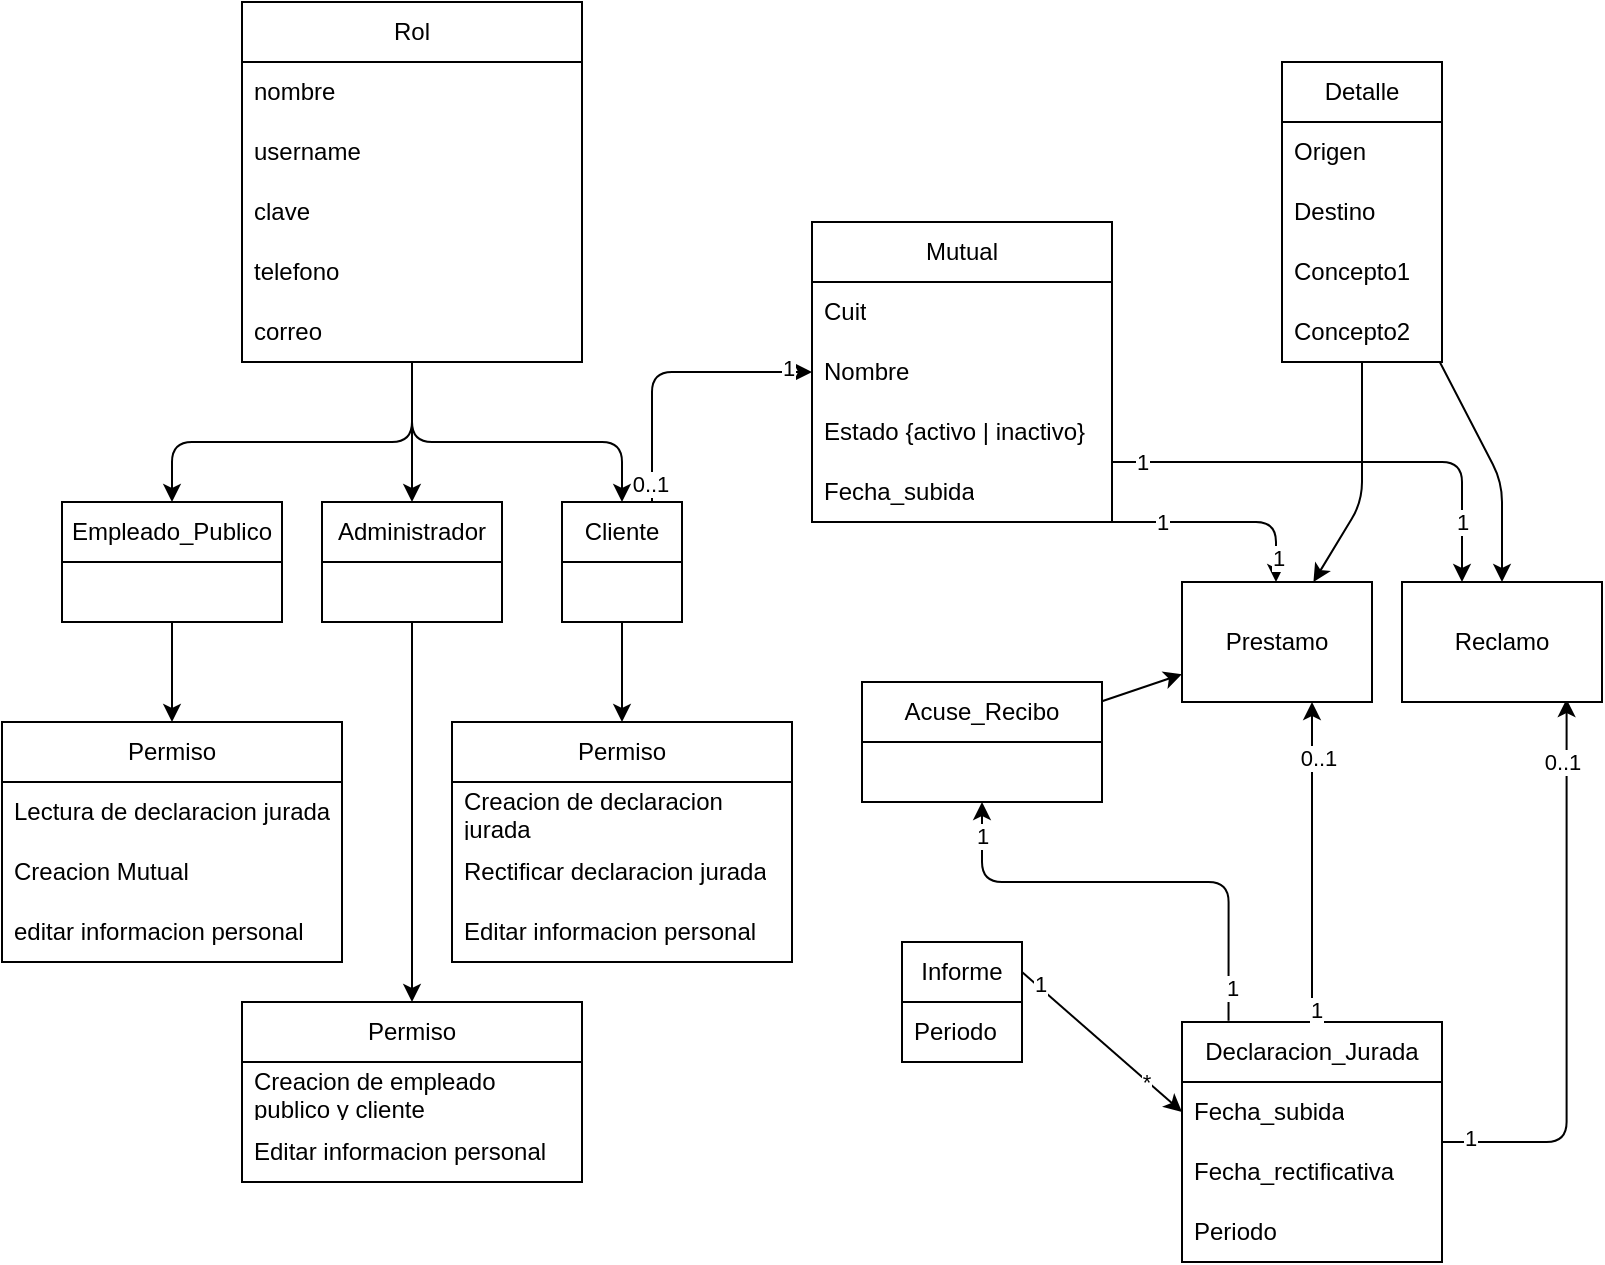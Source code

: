 <mxfile>
    <diagram id="pz1hHAXrln0F_3-npApX" name="Page-1">
        <mxGraphModel dx="484" dy="270" grid="1" gridSize="10" guides="1" tooltips="1" connect="1" arrows="1" fold="1" page="1" pageScale="1" pageWidth="850" pageHeight="1100" math="0" shadow="0">
            <root>
                <mxCell id="0"/>
                <mxCell id="1" parent="0"/>
                <mxCell id="170" style="edgeStyle=orthogonalEdgeStyle;html=1;elbow=vertical;" parent="1" source="6" target="85" edge="1">
                    <mxGeometry relative="1" as="geometry">
                        <Array as="points">
                            <mxPoint x="750" y="240"/>
                        </Array>
                    </mxGeometry>
                </mxCell>
                <mxCell id="171" value="1" style="edgeLabel;html=1;align=center;verticalAlign=middle;resizable=0;points=[];" parent="170" vertex="1" connectable="0">
                    <mxGeometry x="0.942" y="1" relative="1" as="geometry">
                        <mxPoint x="-1" y="-23" as="offset"/>
                    </mxGeometry>
                </mxCell>
                <mxCell id="172" value="1" style="edgeLabel;html=1;align=center;verticalAlign=middle;resizable=0;points=[];" parent="170" vertex="1" connectable="0">
                    <mxGeometry x="-0.973" relative="1" as="geometry">
                        <mxPoint x="12" as="offset"/>
                    </mxGeometry>
                </mxCell>
                <mxCell id="6" value="Mutual" style="swimlane;fontStyle=0;childLayout=stackLayout;horizontal=1;startSize=30;horizontalStack=0;resizeParent=1;resizeParentMax=0;resizeLast=0;collapsible=1;marginBottom=0;whiteSpace=wrap;html=1;" parent="1" vertex="1">
                    <mxGeometry x="425" y="120" width="150" height="150" as="geometry"/>
                </mxCell>
                <mxCell id="7" value="Cuit" style="text;strokeColor=none;fillColor=none;align=left;verticalAlign=middle;spacingLeft=4;spacingRight=4;overflow=hidden;points=[[0,0.5],[1,0.5]];portConstraint=eastwest;rotatable=0;whiteSpace=wrap;html=1;" parent="6" vertex="1">
                    <mxGeometry y="30" width="150" height="30" as="geometry"/>
                </mxCell>
                <mxCell id="9" value="Nombre" style="text;strokeColor=none;fillColor=none;align=left;verticalAlign=middle;spacingLeft=4;spacingRight=4;overflow=hidden;points=[[0,0.5],[1,0.5]];portConstraint=eastwest;rotatable=0;whiteSpace=wrap;html=1;" parent="6" vertex="1">
                    <mxGeometry y="60" width="150" height="30" as="geometry"/>
                </mxCell>
                <mxCell id="21" value="Estado {activo | inactivo}" style="text;strokeColor=none;fillColor=none;align=left;verticalAlign=middle;spacingLeft=4;spacingRight=4;overflow=hidden;points=[[0,0.5],[1,0.5]];portConstraint=eastwest;rotatable=0;whiteSpace=wrap;html=1;" parent="6" vertex="1">
                    <mxGeometry y="90" width="150" height="30" as="geometry"/>
                </mxCell>
                <mxCell id="39" value="Fecha_subida" style="text;strokeColor=none;fillColor=none;align=left;verticalAlign=middle;spacingLeft=4;spacingRight=4;overflow=hidden;points=[[0,0.5],[1,0.5]];portConstraint=eastwest;rotatable=0;whiteSpace=wrap;html=1;" parent="6" vertex="1">
                    <mxGeometry y="120" width="150" height="30" as="geometry"/>
                </mxCell>
                <mxCell id="197" style="edgeStyle=none;html=1;" parent="1" source="17" target="87" edge="1">
                    <mxGeometry relative="1" as="geometry">
                        <Array as="points">
                            <mxPoint x="700" y="260"/>
                        </Array>
                    </mxGeometry>
                </mxCell>
                <mxCell id="198" style="edgeStyle=none;html=1;" parent="1" source="17" target="85" edge="1">
                    <mxGeometry relative="1" as="geometry">
                        <Array as="points">
                            <mxPoint x="770" y="250"/>
                        </Array>
                    </mxGeometry>
                </mxCell>
                <mxCell id="17" value="Detalle" style="swimlane;fontStyle=0;childLayout=stackLayout;horizontal=1;startSize=30;horizontalStack=0;resizeParent=1;resizeParentMax=0;resizeLast=0;collapsible=1;marginBottom=0;whiteSpace=wrap;html=1;" parent="1" vertex="1">
                    <mxGeometry x="660" y="40" width="80" height="150" as="geometry"/>
                </mxCell>
                <mxCell id="20" value="Origen" style="text;strokeColor=none;fillColor=none;align=left;verticalAlign=middle;spacingLeft=4;spacingRight=4;overflow=hidden;points=[[0,0.5],[1,0.5]];portConstraint=eastwest;rotatable=0;whiteSpace=wrap;html=1;" parent="17" vertex="1">
                    <mxGeometry y="30" width="80" height="30" as="geometry"/>
                </mxCell>
                <mxCell id="22" value="Destino" style="text;strokeColor=none;fillColor=none;align=left;verticalAlign=middle;spacingLeft=4;spacingRight=4;overflow=hidden;points=[[0,0.5],[1,0.5]];portConstraint=eastwest;rotatable=0;whiteSpace=wrap;html=1;" parent="17" vertex="1">
                    <mxGeometry y="60" width="80" height="30" as="geometry"/>
                </mxCell>
                <mxCell id="24" value="Concepto1" style="text;strokeColor=none;fillColor=none;align=left;verticalAlign=middle;spacingLeft=4;spacingRight=4;overflow=hidden;points=[[0,0.5],[1,0.5]];portConstraint=eastwest;rotatable=0;whiteSpace=wrap;html=1;" parent="17" vertex="1">
                    <mxGeometry y="90" width="80" height="30" as="geometry"/>
                </mxCell>
                <mxCell id="26" value="Concepto2" style="text;strokeColor=none;fillColor=none;align=left;verticalAlign=middle;spacingLeft=4;spacingRight=4;overflow=hidden;points=[[0,0.5],[1,0.5]];portConstraint=eastwest;rotatable=0;whiteSpace=wrap;html=1;" parent="17" vertex="1">
                    <mxGeometry y="120" width="80" height="30" as="geometry"/>
                </mxCell>
                <mxCell id="173" style="edgeStyle=orthogonalEdgeStyle;html=1;exitX=1;exitY=0.5;exitDx=0;exitDy=0;entryX=0.823;entryY=0.976;entryDx=0;entryDy=0;entryPerimeter=0;elbow=vertical;" parent="1" source="28" target="85" edge="1">
                    <mxGeometry relative="1" as="geometry"/>
                </mxCell>
                <mxCell id="174" value="0..1" style="edgeLabel;html=1;align=center;verticalAlign=middle;resizable=0;points=[];" parent="173" vertex="1" connectable="0">
                    <mxGeometry x="0.78" y="3" relative="1" as="geometry">
                        <mxPoint as="offset"/>
                    </mxGeometry>
                </mxCell>
                <mxCell id="175" value="1" style="edgeLabel;html=1;align=center;verticalAlign=middle;resizable=0;points=[];" parent="173" vertex="1" connectable="0">
                    <mxGeometry x="-0.901" y="2" relative="1" as="geometry">
                        <mxPoint as="offset"/>
                    </mxGeometry>
                </mxCell>
                <mxCell id="28" value="Declaracion_Jurada" style="swimlane;fontStyle=0;childLayout=stackLayout;horizontal=1;startSize=30;horizontalStack=0;resizeParent=1;resizeParentMax=0;resizeLast=0;collapsible=1;marginBottom=0;whiteSpace=wrap;html=1;" parent="1" vertex="1">
                    <mxGeometry x="610" y="520" width="130" height="120" as="geometry"/>
                </mxCell>
                <mxCell id="29" value="Fecha_subida" style="text;strokeColor=none;fillColor=none;align=left;verticalAlign=middle;spacingLeft=4;spacingRight=4;overflow=hidden;points=[[0,0.5],[1,0.5]];portConstraint=eastwest;rotatable=0;whiteSpace=wrap;html=1;" parent="28" vertex="1">
                    <mxGeometry y="30" width="130" height="30" as="geometry"/>
                </mxCell>
                <mxCell id="42" value="Fecha_rectificativa" style="text;strokeColor=none;fillColor=none;align=left;verticalAlign=middle;spacingLeft=4;spacingRight=4;overflow=hidden;points=[[0,0.5],[1,0.5]];portConstraint=eastwest;rotatable=0;whiteSpace=wrap;html=1;" parent="28" vertex="1">
                    <mxGeometry y="60" width="130" height="30" as="geometry"/>
                </mxCell>
                <mxCell id="57" value="Periodo" style="text;strokeColor=none;fillColor=none;align=left;verticalAlign=middle;spacingLeft=4;spacingRight=4;overflow=hidden;points=[[0,0.5],[1,0.5]];portConstraint=eastwest;rotatable=0;whiteSpace=wrap;html=1;" parent="28" vertex="1">
                    <mxGeometry y="90" width="130" height="30" as="geometry"/>
                </mxCell>
                <mxCell id="196" value="" style="edgeStyle=none;html=1;" parent="1" source="44" target="87" edge="1">
                    <mxGeometry relative="1" as="geometry"/>
                </mxCell>
                <mxCell id="44" value="Acuse_Recibo" style="swimlane;fontStyle=0;childLayout=stackLayout;horizontal=1;startSize=30;horizontalStack=0;resizeParent=1;resizeParentMax=0;resizeLast=0;collapsible=1;marginBottom=0;whiteSpace=wrap;html=1;" parent="1" vertex="1">
                    <mxGeometry x="450" y="350" width="120" height="60" as="geometry"/>
                </mxCell>
                <mxCell id="193" style="edgeStyle=none;html=1;exitX=1;exitY=0.25;exitDx=0;exitDy=0;entryX=0;entryY=0.5;entryDx=0;entryDy=0;" parent="1" source="53" target="29" edge="1">
                    <mxGeometry relative="1" as="geometry"/>
                </mxCell>
                <mxCell id="194" value="*" style="edgeLabel;html=1;align=center;verticalAlign=middle;resizable=0;points=[];" parent="193" vertex="1" connectable="0">
                    <mxGeometry x="0.554" y="-1" relative="1" as="geometry">
                        <mxPoint as="offset"/>
                    </mxGeometry>
                </mxCell>
                <mxCell id="195" value="1" style="edgeLabel;html=1;align=center;verticalAlign=middle;resizable=0;points=[];" parent="193" vertex="1" connectable="0">
                    <mxGeometry x="-0.799" y="2" relative="1" as="geometry">
                        <mxPoint as="offset"/>
                    </mxGeometry>
                </mxCell>
                <mxCell id="53" value="Informe" style="swimlane;fontStyle=0;childLayout=stackLayout;horizontal=1;startSize=30;horizontalStack=0;resizeParent=1;resizeParentMax=0;resizeLast=0;collapsible=1;marginBottom=0;whiteSpace=wrap;html=1;" parent="1" vertex="1">
                    <mxGeometry x="470" y="480" width="60" height="60" as="geometry"/>
                </mxCell>
                <mxCell id="55" value="Periodo" style="text;strokeColor=none;fillColor=none;align=left;verticalAlign=middle;spacingLeft=4;spacingRight=4;overflow=hidden;points=[[0,0.5],[1,0.5]];portConstraint=eastwest;rotatable=0;whiteSpace=wrap;html=1;" parent="53" vertex="1">
                    <mxGeometry y="30" width="60" height="30" as="geometry"/>
                </mxCell>
                <mxCell id="85" value="Reclamo" style="whiteSpace=wrap;html=1;fontStyle=0;startSize=30;" parent="1" vertex="1">
                    <mxGeometry x="720" y="300" width="100" height="60" as="geometry"/>
                </mxCell>
                <mxCell id="87" value="Prestamo" style="whiteSpace=wrap;html=1;fontStyle=0;startSize=30;" parent="1" vertex="1">
                    <mxGeometry x="610" y="300" width="95" height="60" as="geometry"/>
                </mxCell>
                <mxCell id="96" style="edgeStyle=orthogonalEdgeStyle;html=1;exitX=0.5;exitY=0;exitDx=0;exitDy=0;" parent="1" source="28" target="87" edge="1">
                    <mxGeometry relative="1" as="geometry">
                        <mxPoint x="630" y="575" as="sourcePoint"/>
                        <Array as="points">
                            <mxPoint x="700" y="310"/>
                        </Array>
                    </mxGeometry>
                </mxCell>
                <mxCell id="99" value="0..1" style="edgeLabel;html=1;align=center;verticalAlign=middle;resizable=0;points=[];" parent="96" vertex="1" connectable="0">
                    <mxGeometry x="0.885" y="-3" relative="1" as="geometry">
                        <mxPoint y="19" as="offset"/>
                    </mxGeometry>
                </mxCell>
                <mxCell id="100" value="1" style="edgeLabel;html=1;align=center;verticalAlign=middle;resizable=0;points=[];" parent="96" vertex="1" connectable="0">
                    <mxGeometry x="-0.926" y="-2" relative="1" as="geometry">
                        <mxPoint as="offset"/>
                    </mxGeometry>
                </mxCell>
                <mxCell id="101" style="edgeStyle=orthogonalEdgeStyle;html=1;exitX=0.179;exitY=-0.005;exitDx=0;exitDy=0;exitPerimeter=0;" parent="1" source="28" target="44" edge="1">
                    <mxGeometry relative="1" as="geometry">
                        <mxPoint x="320" y="545" as="targetPoint"/>
                        <Array as="points">
                            <mxPoint x="633" y="450"/>
                        </Array>
                    </mxGeometry>
                </mxCell>
                <mxCell id="189" value="1" style="edgeLabel;html=1;align=center;verticalAlign=middle;resizable=0;points=[];" parent="101" vertex="1" connectable="0">
                    <mxGeometry x="0.852" relative="1" as="geometry">
                        <mxPoint as="offset"/>
                    </mxGeometry>
                </mxCell>
                <mxCell id="190" value="1" style="edgeLabel;html=1;align=center;verticalAlign=middle;resizable=0;points=[];" parent="101" vertex="1" connectable="0">
                    <mxGeometry x="-0.86" y="-1" relative="1" as="geometry">
                        <mxPoint as="offset"/>
                    </mxGeometry>
                </mxCell>
                <mxCell id="146" style="edgeStyle=orthogonalEdgeStyle;html=1;exitX=0.5;exitY=1;exitDx=0;exitDy=0;entryX=0.5;entryY=0;entryDx=0;entryDy=0;" parent="1" source="108" target="144" edge="1">
                    <mxGeometry relative="1" as="geometry"/>
                </mxCell>
                <mxCell id="108" value="Empleado_Publico" style="swimlane;fontStyle=0;childLayout=stackLayout;horizontal=1;startSize=30;horizontalStack=0;resizeParent=1;resizeParentMax=0;resizeLast=0;collapsible=1;marginBottom=0;whiteSpace=wrap;html=1;" parent="1" vertex="1">
                    <mxGeometry x="50" y="260" width="110" height="60" as="geometry"/>
                </mxCell>
                <mxCell id="184" style="edgeStyle=none;html=1;exitX=0.5;exitY=1;exitDx=0;exitDy=0;elbow=vertical;" parent="1" source="109" target="153" edge="1">
                    <mxGeometry relative="1" as="geometry"/>
                </mxCell>
                <mxCell id="109" value="Administrador" style="swimlane;fontStyle=0;childLayout=stackLayout;horizontal=1;startSize=30;horizontalStack=0;resizeParent=1;resizeParentMax=0;resizeLast=0;collapsible=1;marginBottom=0;whiteSpace=wrap;html=1;" parent="1" vertex="1">
                    <mxGeometry x="180" y="260" width="90" height="60" as="geometry"/>
                </mxCell>
                <mxCell id="185" style="edgeStyle=none;html=1;exitX=0.5;exitY=1;exitDx=0;exitDy=0;elbow=vertical;" parent="1" source="110" target="137" edge="1">
                    <mxGeometry relative="1" as="geometry"/>
                </mxCell>
                <mxCell id="186" style="edgeStyle=elbowEdgeStyle;html=1;exitX=0.75;exitY=0;exitDx=0;exitDy=0;entryX=0;entryY=0.5;entryDx=0;entryDy=0;" parent="1" source="110" target="9" edge="1">
                    <mxGeometry relative="1" as="geometry">
                        <Array as="points">
                            <mxPoint x="345" y="180"/>
                        </Array>
                    </mxGeometry>
                </mxCell>
                <mxCell id="187" value="1" style="edgeLabel;html=1;align=center;verticalAlign=middle;resizable=0;points=[];" parent="186" vertex="1" connectable="0">
                    <mxGeometry x="0.826" y="2" relative="1" as="geometry">
                        <mxPoint as="offset"/>
                    </mxGeometry>
                </mxCell>
                <mxCell id="188" value="0..1" style="edgeLabel;html=1;align=center;verticalAlign=middle;resizable=0;points=[];" parent="186" vertex="1" connectable="0">
                    <mxGeometry x="-0.87" y="1" relative="1" as="geometry">
                        <mxPoint as="offset"/>
                    </mxGeometry>
                </mxCell>
                <mxCell id="110" value="Cliente" style="swimlane;fontStyle=0;childLayout=stackLayout;horizontal=1;startSize=30;horizontalStack=0;resizeParent=1;resizeParentMax=0;resizeLast=0;collapsible=1;marginBottom=0;whiteSpace=wrap;html=1;" parent="1" vertex="1">
                    <mxGeometry x="300" y="260" width="60" height="60" as="geometry"/>
                </mxCell>
                <mxCell id="178" style="edgeStyle=orthogonalEdgeStyle;html=1;elbow=vertical;" parent="1" source="115" target="108" edge="1">
                    <mxGeometry relative="1" as="geometry">
                        <Array as="points">
                            <mxPoint x="225" y="230"/>
                            <mxPoint x="105" y="230"/>
                        </Array>
                    </mxGeometry>
                </mxCell>
                <mxCell id="181" style="edgeStyle=orthogonalEdgeStyle;html=1;elbow=vertical;" parent="1" source="115" target="110" edge="1">
                    <mxGeometry relative="1" as="geometry">
                        <Array as="points">
                            <mxPoint x="225" y="230"/>
                            <mxPoint x="330" y="230"/>
                        </Array>
                    </mxGeometry>
                </mxCell>
                <mxCell id="182" style="edgeStyle=orthogonalEdgeStyle;html=1;entryX=0.5;entryY=0;entryDx=0;entryDy=0;elbow=vertical;" parent="1" source="115" target="109" edge="1">
                    <mxGeometry relative="1" as="geometry"/>
                </mxCell>
                <mxCell id="115" value="Rol" style="swimlane;fontStyle=0;childLayout=stackLayout;horizontal=1;startSize=30;horizontalStack=0;resizeParent=1;resizeParentMax=0;resizeLast=0;collapsible=1;marginBottom=0;whiteSpace=wrap;html=1;" parent="1" vertex="1">
                    <mxGeometry x="140" y="10" width="170" height="180" as="geometry"/>
                </mxCell>
                <mxCell id="116" value="nombre" style="text;strokeColor=none;fillColor=none;align=left;verticalAlign=middle;spacingLeft=4;spacingRight=4;overflow=hidden;points=[[0,0.5],[1,0.5]];portConstraint=eastwest;rotatable=0;whiteSpace=wrap;html=1;" parent="115" vertex="1">
                    <mxGeometry y="30" width="170" height="30" as="geometry"/>
                </mxCell>
                <mxCell id="117" value="username" style="text;strokeColor=none;fillColor=none;align=left;verticalAlign=middle;spacingLeft=4;spacingRight=4;overflow=hidden;points=[[0,0.5],[1,0.5]];portConstraint=eastwest;rotatable=0;whiteSpace=wrap;html=1;" parent="115" vertex="1">
                    <mxGeometry y="60" width="170" height="30" as="geometry"/>
                </mxCell>
                <mxCell id="121" value="clave" style="text;strokeColor=none;fillColor=none;align=left;verticalAlign=middle;spacingLeft=4;spacingRight=4;overflow=hidden;points=[[0,0.5],[1,0.5]];portConstraint=eastwest;rotatable=0;whiteSpace=wrap;html=1;" parent="115" vertex="1">
                    <mxGeometry y="90" width="170" height="30" as="geometry"/>
                </mxCell>
                <mxCell id="122" value="telefono" style="text;strokeColor=none;fillColor=none;align=left;verticalAlign=middle;spacingLeft=4;spacingRight=4;overflow=hidden;points=[[0,0.5],[1,0.5]];portConstraint=eastwest;rotatable=0;whiteSpace=wrap;html=1;" parent="115" vertex="1">
                    <mxGeometry y="120" width="170" height="30" as="geometry"/>
                </mxCell>
                <mxCell id="123" value="correo" style="text;strokeColor=none;fillColor=none;align=left;verticalAlign=middle;spacingLeft=4;spacingRight=4;overflow=hidden;points=[[0,0.5],[1,0.5]];portConstraint=eastwest;rotatable=0;whiteSpace=wrap;html=1;" parent="115" vertex="1">
                    <mxGeometry y="150" width="170" height="30" as="geometry"/>
                </mxCell>
                <mxCell id="137" value="Permiso" style="swimlane;fontStyle=0;childLayout=stackLayout;horizontal=1;startSize=30;horizontalStack=0;resizeParent=1;resizeParentMax=0;resizeLast=0;collapsible=1;marginBottom=0;whiteSpace=wrap;html=1;" parent="1" vertex="1">
                    <mxGeometry x="245" y="370" width="170" height="120" as="geometry"/>
                </mxCell>
                <mxCell id="138" value="Creacion de declaracion jurada" style="text;strokeColor=none;fillColor=none;align=left;verticalAlign=middle;spacingLeft=4;spacingRight=4;overflow=hidden;points=[[0,0.5],[1,0.5]];portConstraint=eastwest;rotatable=0;whiteSpace=wrap;html=1;" parent="137" vertex="1">
                    <mxGeometry y="30" width="170" height="30" as="geometry"/>
                </mxCell>
                <mxCell id="150" value="Rectificar declaracion jurada" style="text;strokeColor=none;fillColor=none;align=left;verticalAlign=middle;spacingLeft=4;spacingRight=4;overflow=hidden;points=[[0,0.5],[1,0.5]];portConstraint=eastwest;rotatable=0;whiteSpace=wrap;html=1;" parent="137" vertex="1">
                    <mxGeometry y="60" width="170" height="30" as="geometry"/>
                </mxCell>
                <mxCell id="151" value="Editar informacion personal" style="text;strokeColor=none;fillColor=none;align=left;verticalAlign=middle;spacingLeft=4;spacingRight=4;overflow=hidden;points=[[0,0.5],[1,0.5]];portConstraint=eastwest;rotatable=0;whiteSpace=wrap;html=1;" parent="137" vertex="1">
                    <mxGeometry y="90" width="170" height="30" as="geometry"/>
                </mxCell>
                <mxCell id="144" value="Permiso" style="swimlane;fontStyle=0;childLayout=stackLayout;horizontal=1;startSize=30;horizontalStack=0;resizeParent=1;resizeParentMax=0;resizeLast=0;collapsible=1;marginBottom=0;whiteSpace=wrap;html=1;" parent="1" vertex="1">
                    <mxGeometry x="20" y="370" width="170" height="120" as="geometry"/>
                </mxCell>
                <mxCell id="145" value="Lectura de declaracion jurada" style="text;strokeColor=none;fillColor=none;align=left;verticalAlign=middle;spacingLeft=4;spacingRight=4;overflow=hidden;points=[[0,0.5],[1,0.5]];portConstraint=eastwest;rotatable=0;whiteSpace=wrap;html=1;" parent="144" vertex="1">
                    <mxGeometry y="30" width="170" height="30" as="geometry"/>
                </mxCell>
                <mxCell id="147" value="Creacion Mutual" style="text;strokeColor=none;fillColor=none;align=left;verticalAlign=middle;spacingLeft=4;spacingRight=4;overflow=hidden;points=[[0,0.5],[1,0.5]];portConstraint=eastwest;rotatable=0;whiteSpace=wrap;html=1;" parent="144" vertex="1">
                    <mxGeometry y="60" width="170" height="30" as="geometry"/>
                </mxCell>
                <mxCell id="152" value="editar informacion personal" style="text;strokeColor=none;fillColor=none;align=left;verticalAlign=middle;spacingLeft=4;spacingRight=4;overflow=hidden;points=[[0,0.5],[1,0.5]];portConstraint=eastwest;rotatable=0;whiteSpace=wrap;html=1;" parent="144" vertex="1">
                    <mxGeometry y="90" width="170" height="30" as="geometry"/>
                </mxCell>
                <mxCell id="153" value="Permiso" style="swimlane;fontStyle=0;childLayout=stackLayout;horizontal=1;startSize=30;horizontalStack=0;resizeParent=1;resizeParentMax=0;resizeLast=0;collapsible=1;marginBottom=0;whiteSpace=wrap;html=1;" parent="1" vertex="1">
                    <mxGeometry x="140" y="510" width="170" height="90" as="geometry"/>
                </mxCell>
                <mxCell id="154" value="Creacion de empleado publico y cliente" style="text;strokeColor=none;fillColor=none;align=left;verticalAlign=middle;spacingLeft=4;spacingRight=4;overflow=hidden;points=[[0,0.5],[1,0.5]];portConstraint=eastwest;rotatable=0;whiteSpace=wrap;html=1;" parent="153" vertex="1">
                    <mxGeometry y="30" width="170" height="30" as="geometry"/>
                </mxCell>
                <mxCell id="156" value="Editar informacion personal" style="text;strokeColor=none;fillColor=none;align=left;verticalAlign=middle;spacingLeft=4;spacingRight=4;overflow=hidden;points=[[0,0.5],[1,0.5]];portConstraint=eastwest;rotatable=0;whiteSpace=wrap;html=1;" parent="153" vertex="1">
                    <mxGeometry y="60" width="170" height="30" as="geometry"/>
                </mxCell>
                <mxCell id="166" style="edgeStyle=orthogonalEdgeStyle;html=1;elbow=vertical;" parent="1" source="6" target="87" edge="1">
                    <mxGeometry relative="1" as="geometry">
                        <Array as="points">
                            <mxPoint x="560" y="270"/>
                            <mxPoint x="657" y="270"/>
                        </Array>
                    </mxGeometry>
                </mxCell>
                <mxCell id="167" value="1" style="edgeLabel;html=1;align=center;verticalAlign=middle;resizable=0;points=[];" parent="166" vertex="1" connectable="0">
                    <mxGeometry x="-0.933" y="-1" relative="1" as="geometry">
                        <mxPoint x="21" y="-1" as="offset"/>
                    </mxGeometry>
                </mxCell>
                <mxCell id="168" value="1" style="edgeLabel;html=1;align=center;verticalAlign=middle;resizable=0;points=[];" parent="166" vertex="1" connectable="0">
                    <mxGeometry x="0.786" y="1" relative="1" as="geometry">
                        <mxPoint as="offset"/>
                    </mxGeometry>
                </mxCell>
            </root>
        </mxGraphModel>
    </diagram>
</mxfile>